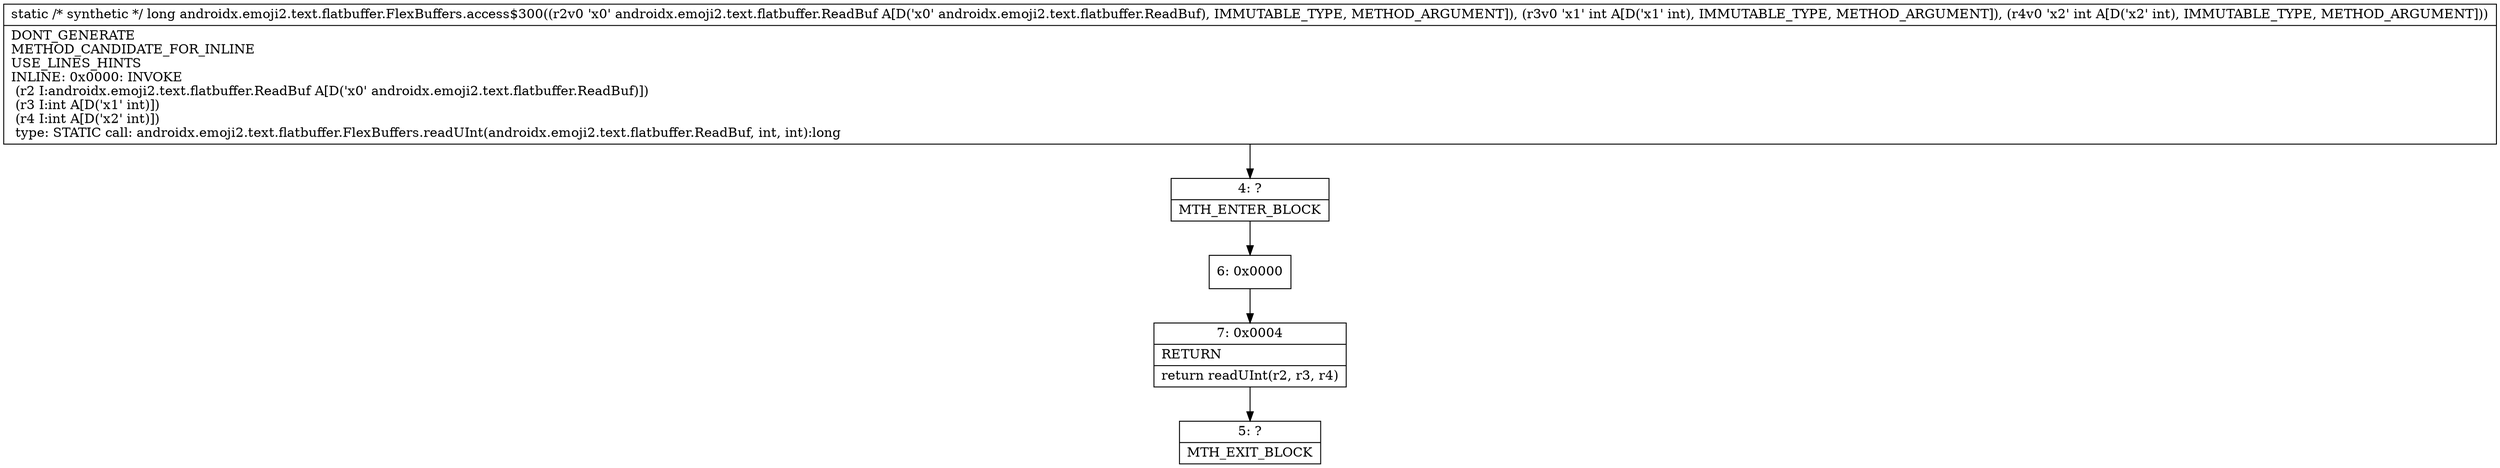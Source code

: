 digraph "CFG forandroidx.emoji2.text.flatbuffer.FlexBuffers.access$300(Landroidx\/emoji2\/text\/flatbuffer\/ReadBuf;II)J" {
Node_4 [shape=record,label="{4\:\ ?|MTH_ENTER_BLOCK\l}"];
Node_6 [shape=record,label="{6\:\ 0x0000}"];
Node_7 [shape=record,label="{7\:\ 0x0004|RETURN\l|return readUInt(r2, r3, r4)\l}"];
Node_5 [shape=record,label="{5\:\ ?|MTH_EXIT_BLOCK\l}"];
MethodNode[shape=record,label="{static \/* synthetic *\/ long androidx.emoji2.text.flatbuffer.FlexBuffers.access$300((r2v0 'x0' androidx.emoji2.text.flatbuffer.ReadBuf A[D('x0' androidx.emoji2.text.flatbuffer.ReadBuf), IMMUTABLE_TYPE, METHOD_ARGUMENT]), (r3v0 'x1' int A[D('x1' int), IMMUTABLE_TYPE, METHOD_ARGUMENT]), (r4v0 'x2' int A[D('x2' int), IMMUTABLE_TYPE, METHOD_ARGUMENT]))  | DONT_GENERATE\lMETHOD_CANDIDATE_FOR_INLINE\lUSE_LINES_HINTS\lINLINE: 0x0000: INVOKE  \l  (r2 I:androidx.emoji2.text.flatbuffer.ReadBuf A[D('x0' androidx.emoji2.text.flatbuffer.ReadBuf)])\l  (r3 I:int A[D('x1' int)])\l  (r4 I:int A[D('x2' int)])\l type: STATIC call: androidx.emoji2.text.flatbuffer.FlexBuffers.readUInt(androidx.emoji2.text.flatbuffer.ReadBuf, int, int):long\l}"];
MethodNode -> Node_4;Node_4 -> Node_6;
Node_6 -> Node_7;
Node_7 -> Node_5;
}

